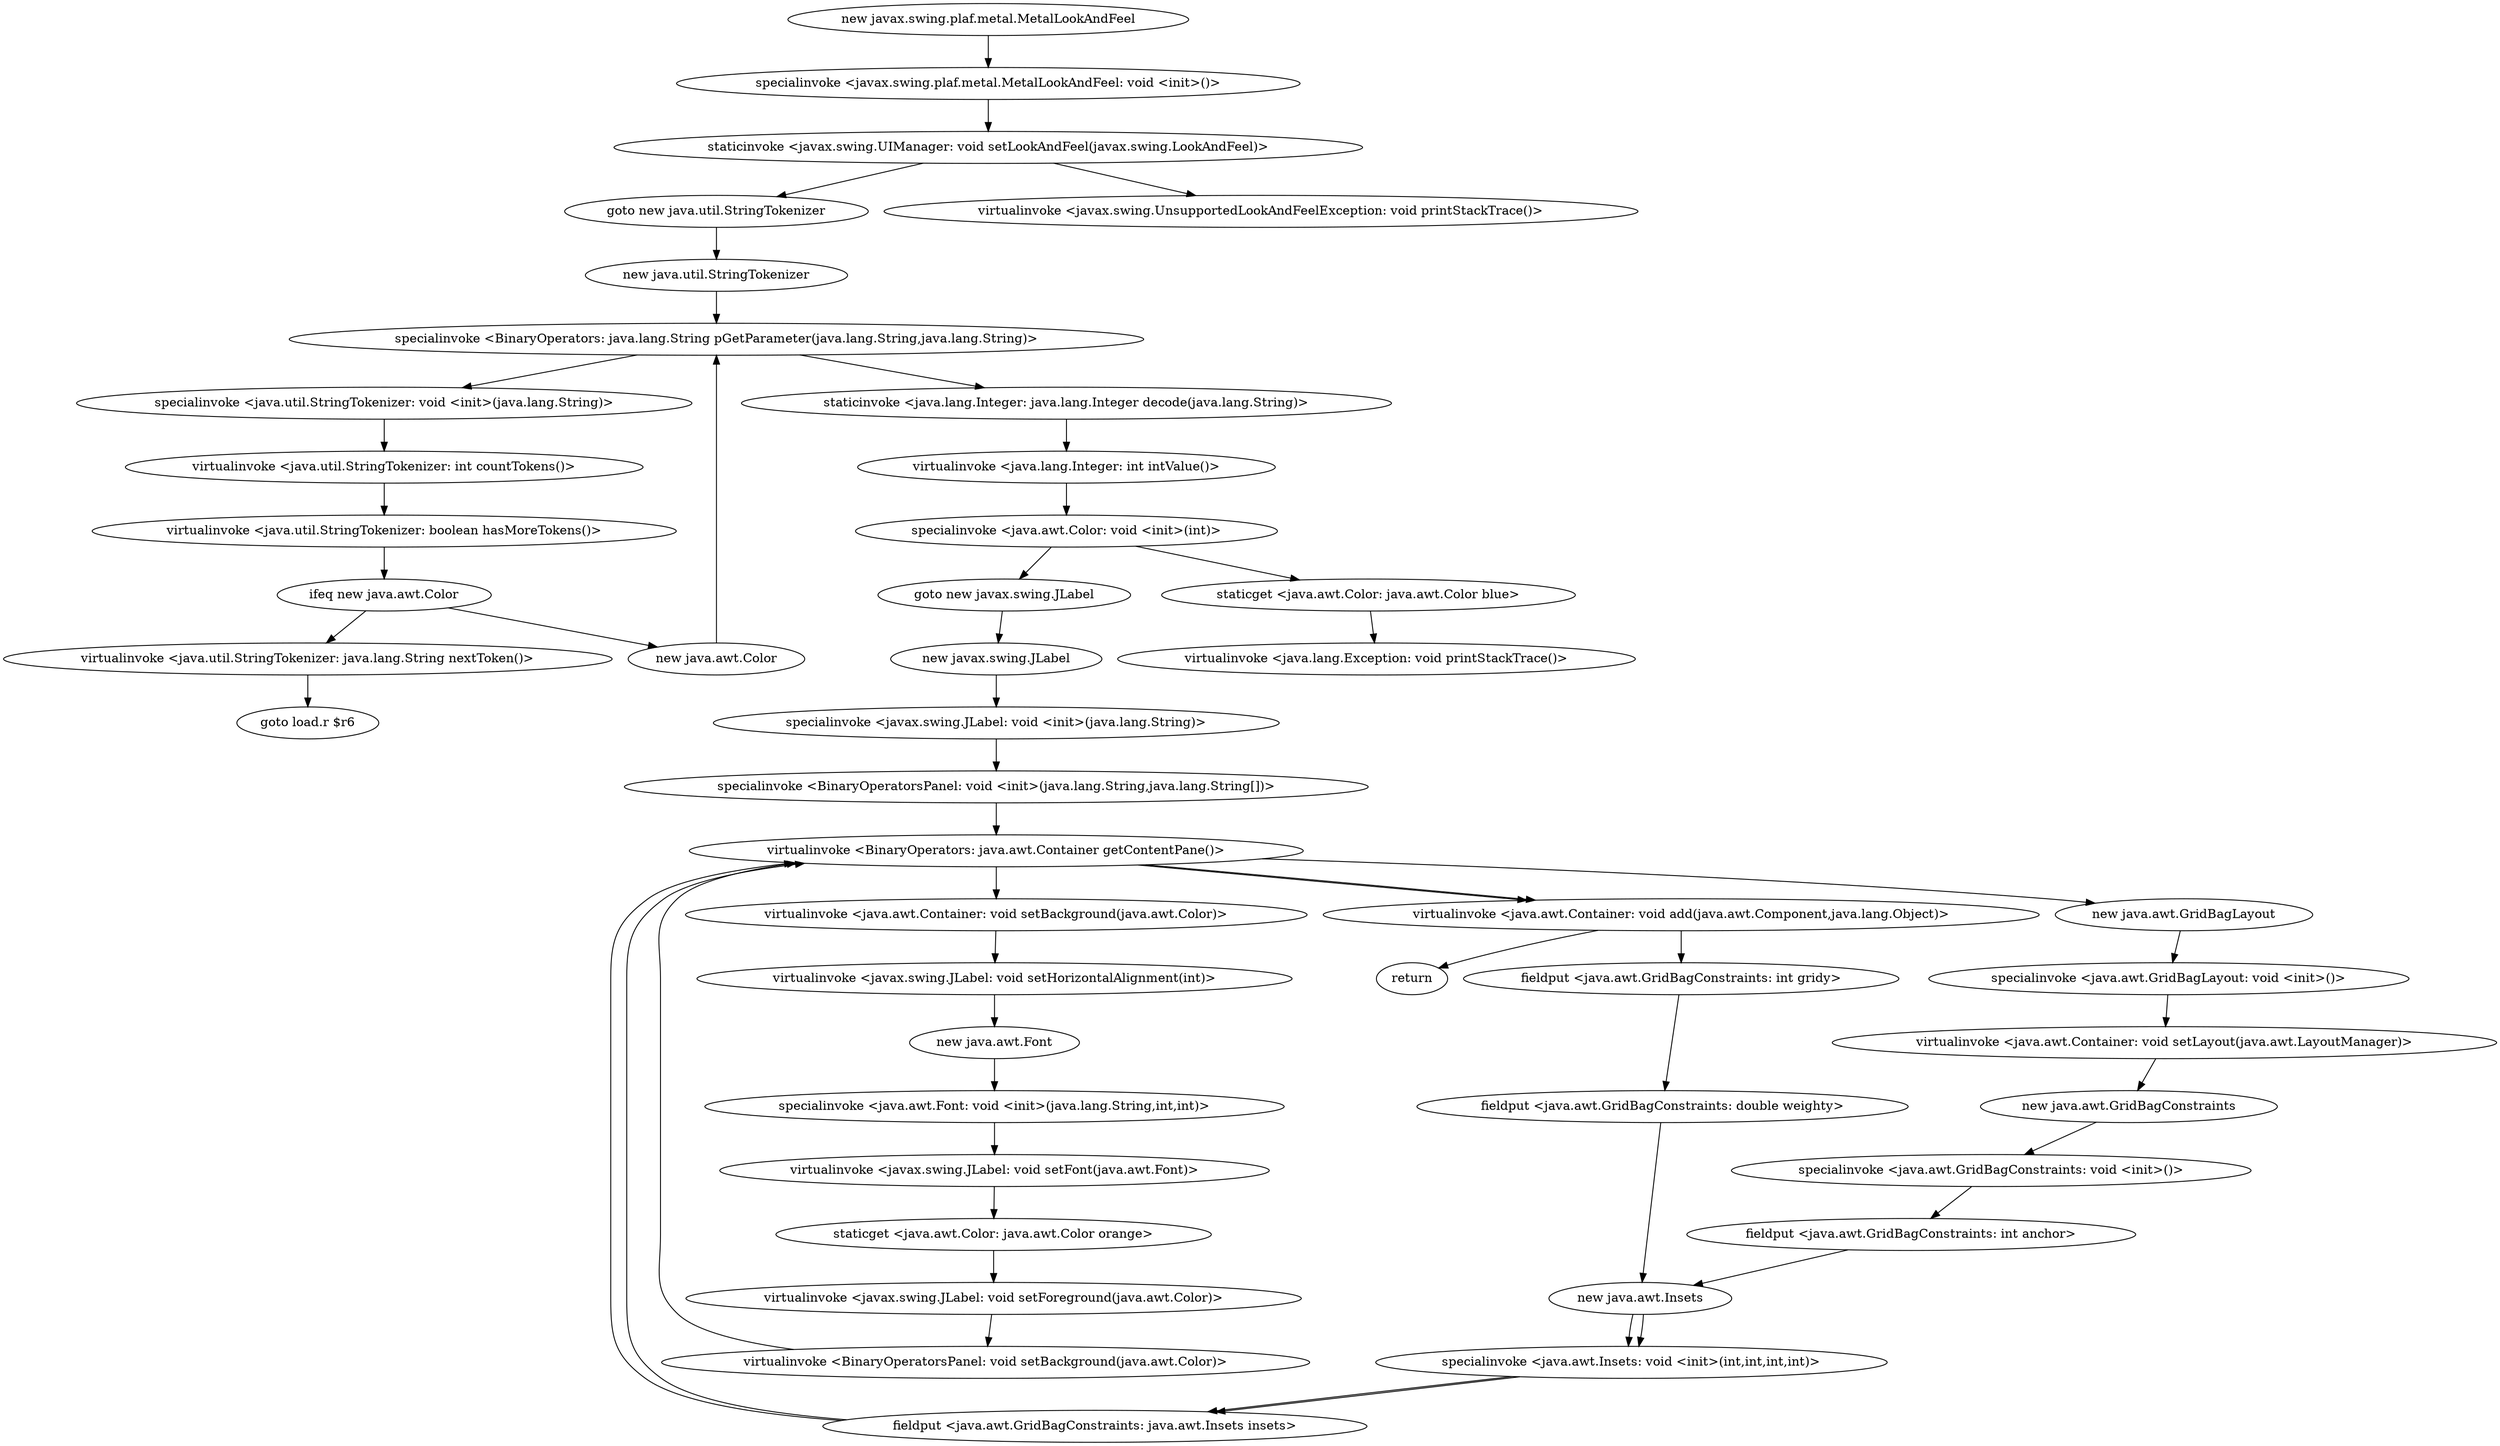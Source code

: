 digraph "" {
"new javax.swing.plaf.metal.MetalLookAndFeel";
 "new javax.swing.plaf.metal.MetalLookAndFeel"->"specialinvoke <javax.swing.plaf.metal.MetalLookAndFeel: void <init>()>";
 "specialinvoke <javax.swing.plaf.metal.MetalLookAndFeel: void <init>()>"->"staticinvoke <javax.swing.UIManager: void setLookAndFeel(javax.swing.LookAndFeel)>";
 "staticinvoke <javax.swing.UIManager: void setLookAndFeel(javax.swing.LookAndFeel)>"->"goto new java.util.StringTokenizer";
 "goto new java.util.StringTokenizer"->"new java.util.StringTokenizer";
 "new java.util.StringTokenizer"->"specialinvoke <BinaryOperators: java.lang.String pGetParameter(java.lang.String,java.lang.String)>";
 "specialinvoke <BinaryOperators: java.lang.String pGetParameter(java.lang.String,java.lang.String)>"->"specialinvoke <java.util.StringTokenizer: void <init>(java.lang.String)>";
 "specialinvoke <java.util.StringTokenizer: void <init>(java.lang.String)>"->"virtualinvoke <java.util.StringTokenizer: int countTokens()>";
 "virtualinvoke <java.util.StringTokenizer: int countTokens()>"->"virtualinvoke <java.util.StringTokenizer: boolean hasMoreTokens()>";
 "virtualinvoke <java.util.StringTokenizer: boolean hasMoreTokens()>"->"ifeq new java.awt.Color";
 "ifeq new java.awt.Color"->"virtualinvoke <java.util.StringTokenizer: java.lang.String nextToken()>";
 "virtualinvoke <java.util.StringTokenizer: java.lang.String nextToken()>"->"goto load.r $r6";
 "ifeq new java.awt.Color"->"new java.awt.Color";
 "new java.awt.Color"->"specialinvoke <BinaryOperators: java.lang.String pGetParameter(java.lang.String,java.lang.String)>";
 "specialinvoke <BinaryOperators: java.lang.String pGetParameter(java.lang.String,java.lang.String)>"->"staticinvoke <java.lang.Integer: java.lang.Integer decode(java.lang.String)>";
 "staticinvoke <java.lang.Integer: java.lang.Integer decode(java.lang.String)>"->"virtualinvoke <java.lang.Integer: int intValue()>";
 "virtualinvoke <java.lang.Integer: int intValue()>"->"specialinvoke <java.awt.Color: void <init>(int)>";
 "specialinvoke <java.awt.Color: void <init>(int)>"->"goto new javax.swing.JLabel";
 "goto new javax.swing.JLabel"->"new javax.swing.JLabel";
 "new javax.swing.JLabel"->"specialinvoke <javax.swing.JLabel: void <init>(java.lang.String)>";
 "specialinvoke <javax.swing.JLabel: void <init>(java.lang.String)>"->"specialinvoke <BinaryOperatorsPanel: void <init>(java.lang.String,java.lang.String[])>";
 "specialinvoke <BinaryOperatorsPanel: void <init>(java.lang.String,java.lang.String[])>"->"virtualinvoke <BinaryOperators: java.awt.Container getContentPane()>";
 "virtualinvoke <BinaryOperators: java.awt.Container getContentPane()>"->"virtualinvoke <java.awt.Container: void setBackground(java.awt.Color)>";
 "virtualinvoke <java.awt.Container: void setBackground(java.awt.Color)>"->"virtualinvoke <javax.swing.JLabel: void setHorizontalAlignment(int)>";
 "virtualinvoke <javax.swing.JLabel: void setHorizontalAlignment(int)>"->"new java.awt.Font";
 "new java.awt.Font"->"specialinvoke <java.awt.Font: void <init>(java.lang.String,int,int)>";
 "specialinvoke <java.awt.Font: void <init>(java.lang.String,int,int)>"->"virtualinvoke <javax.swing.JLabel: void setFont(java.awt.Font)>";
 "virtualinvoke <javax.swing.JLabel: void setFont(java.awt.Font)>"->"staticget <java.awt.Color: java.awt.Color orange>";
 "staticget <java.awt.Color: java.awt.Color orange>"->"virtualinvoke <javax.swing.JLabel: void setForeground(java.awt.Color)>";
 "virtualinvoke <javax.swing.JLabel: void setForeground(java.awt.Color)>"->"virtualinvoke <BinaryOperatorsPanel: void setBackground(java.awt.Color)>";
 "virtualinvoke <BinaryOperatorsPanel: void setBackground(java.awt.Color)>"->"virtualinvoke <BinaryOperators: java.awt.Container getContentPane()>";
 "virtualinvoke <BinaryOperators: java.awt.Container getContentPane()>"->"new java.awt.GridBagLayout";
 "new java.awt.GridBagLayout"->"specialinvoke <java.awt.GridBagLayout: void <init>()>";
 "specialinvoke <java.awt.GridBagLayout: void <init>()>"->"virtualinvoke <java.awt.Container: void setLayout(java.awt.LayoutManager)>";
 "virtualinvoke <java.awt.Container: void setLayout(java.awt.LayoutManager)>"->"new java.awt.GridBagConstraints";
 "new java.awt.GridBagConstraints"->"specialinvoke <java.awt.GridBagConstraints: void <init>()>";
 "specialinvoke <java.awt.GridBagConstraints: void <init>()>"->"fieldput <java.awt.GridBagConstraints: int anchor>";
 "fieldput <java.awt.GridBagConstraints: int anchor>"->"new java.awt.Insets";
 "new java.awt.Insets"->"specialinvoke <java.awt.Insets: void <init>(int,int,int,int)>";
 "specialinvoke <java.awt.Insets: void <init>(int,int,int,int)>"->"fieldput <java.awt.GridBagConstraints: java.awt.Insets insets>";
 "fieldput <java.awt.GridBagConstraints: java.awt.Insets insets>"->"virtualinvoke <BinaryOperators: java.awt.Container getContentPane()>";
 "virtualinvoke <BinaryOperators: java.awt.Container getContentPane()>"->"virtualinvoke <java.awt.Container: void add(java.awt.Component,java.lang.Object)>";
 "virtualinvoke <java.awt.Container: void add(java.awt.Component,java.lang.Object)>"->"fieldput <java.awt.GridBagConstraints: int gridy>";
 "fieldput <java.awt.GridBagConstraints: int gridy>"->"fieldput <java.awt.GridBagConstraints: double weighty>";
 "fieldput <java.awt.GridBagConstraints: double weighty>"->"new java.awt.Insets";
 "new java.awt.Insets"->"specialinvoke <java.awt.Insets: void <init>(int,int,int,int)>";
 "specialinvoke <java.awt.Insets: void <init>(int,int,int,int)>"->"fieldput <java.awt.GridBagConstraints: java.awt.Insets insets>";
 "fieldput <java.awt.GridBagConstraints: java.awt.Insets insets>"->"virtualinvoke <BinaryOperators: java.awt.Container getContentPane()>";
 "virtualinvoke <BinaryOperators: java.awt.Container getContentPane()>"->"virtualinvoke <java.awt.Container: void add(java.awt.Component,java.lang.Object)>";
 "virtualinvoke <java.awt.Container: void add(java.awt.Component,java.lang.Object)>"->"return";
 "specialinvoke <java.awt.Color: void <init>(int)>"->"staticget <java.awt.Color: java.awt.Color blue>";
 "staticget <java.awt.Color: java.awt.Color blue>"->"virtualinvoke <java.lang.Exception: void printStackTrace()>";
 "staticinvoke <javax.swing.UIManager: void setLookAndFeel(javax.swing.LookAndFeel)>"->"virtualinvoke <javax.swing.UnsupportedLookAndFeelException: void printStackTrace()>";
}
